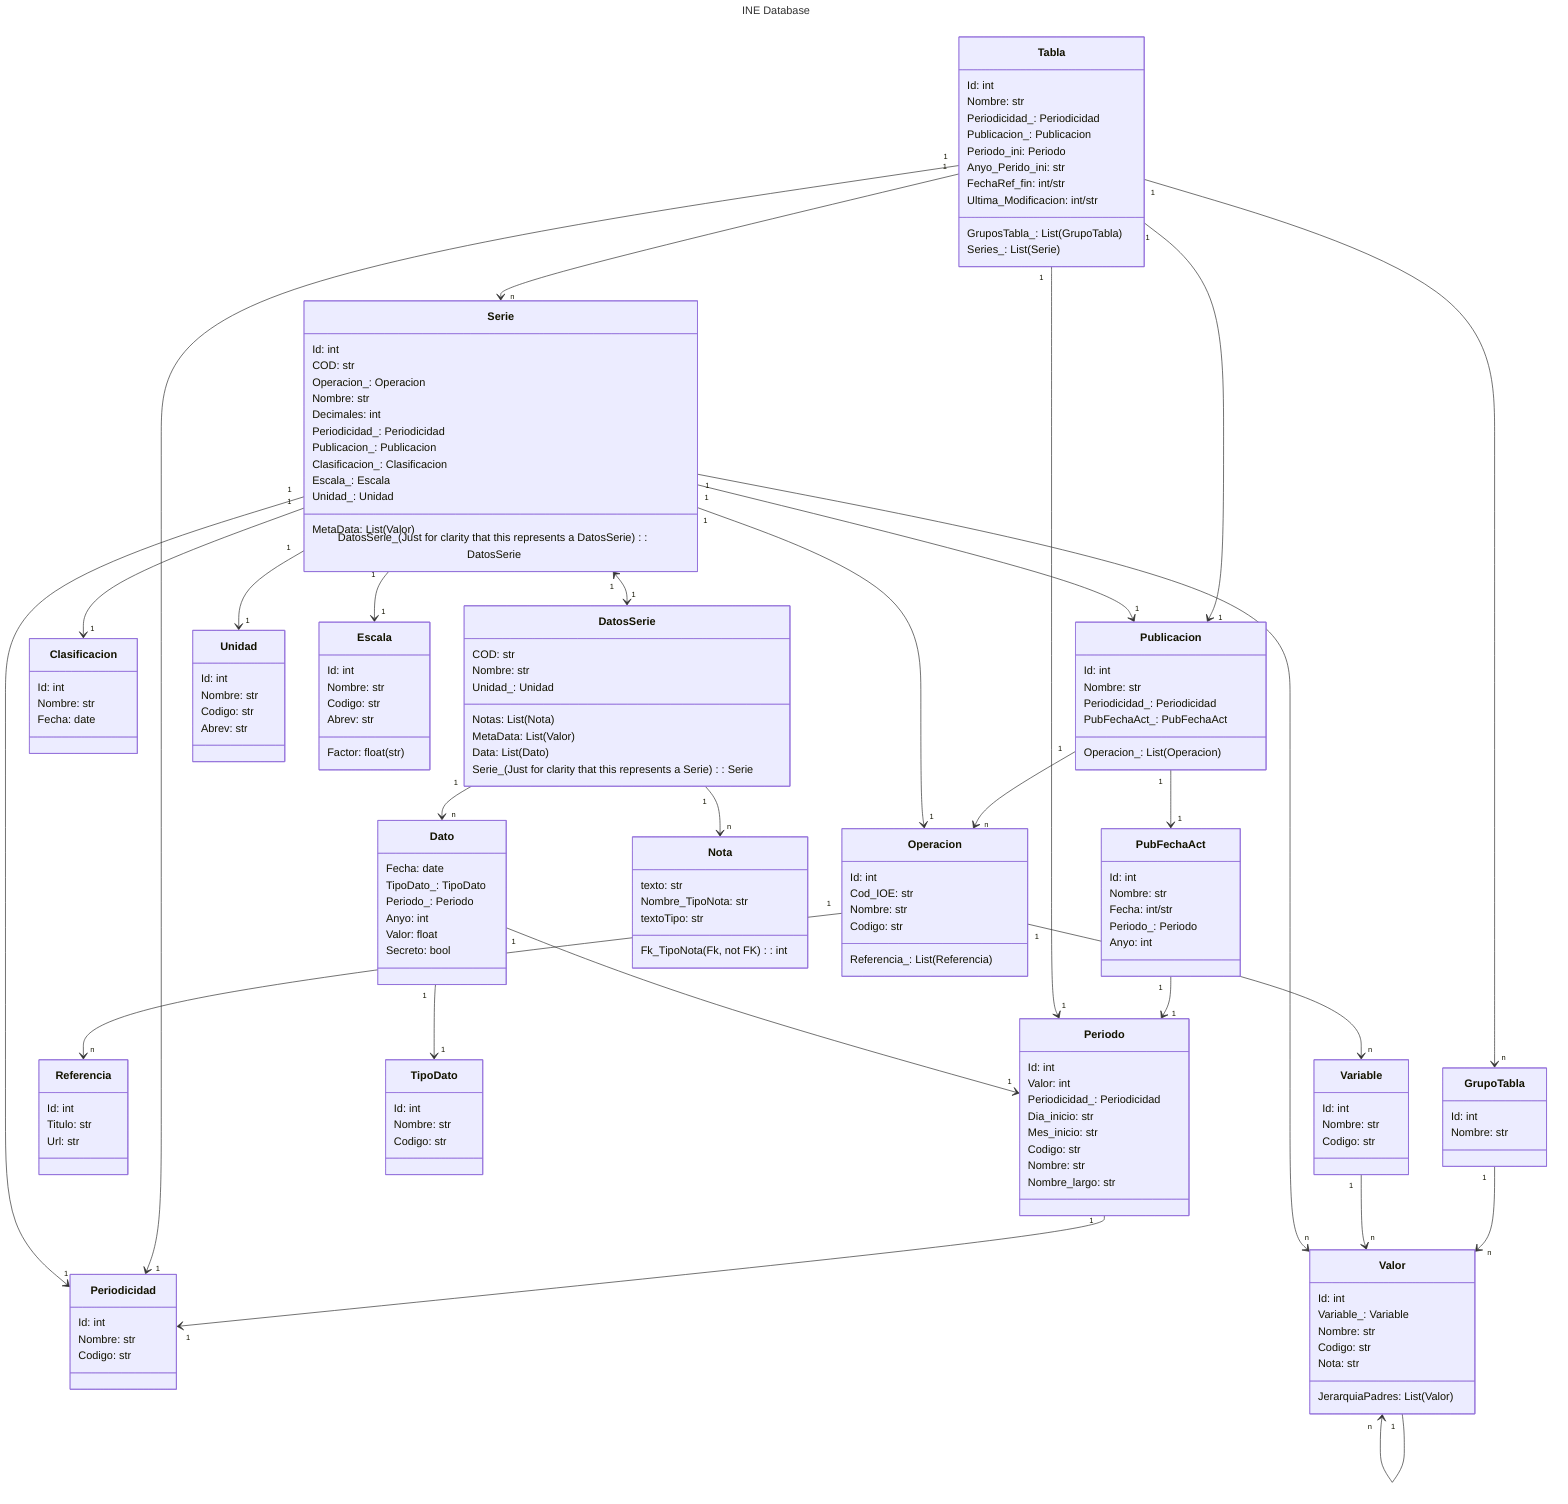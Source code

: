 ---
title: INE Database
---
classDiagram
    class Operacion{
        Id: int
        Cod_IOE: str
        Nombre: str
        Codigo: str
        Referencia_: List(Referencia)
    }
    class Periodicidad{
        Id: int
        Nombre: str
        Codigo: str
    }
    class Periodo{
        Id: int
        Valor: int
        Periodicidad_: Periodicidad
        Dia_inicio: str
        Mes_inicio: str
        Codigo: str
        Nombre: str
        Nombre_largo: str
    }
    class PubFechaAct{
        Id: int
        Nombre: str
        Fecha: int/str
        Periodo_: Periodo
        Anyo: int
    }
    class Publicacion{
        Id: int
        Nombre: str
        Periodicidad_: Periodicidad
        Operacion_: List(Operacion)
        PubFechaAct_: PubFechaAct
    }
    class Referencia{
        Id: int
        Titulo: str
        Url: str
    }
    class Tabla{
        Id: int
        Nombre: str
        Periodicidad_: Periodicidad
        Publicacion_: Publicacion
        Periodo_ini: Periodo
        Anyo_Perido_ini: str
        FechaRef_fin: int/str
        Ultima_Modificacion: int/str
        GruposTabla_: List(GrupoTabla)
        Series_: List(Serie)
    }
    class Valor{
        Id: int
        Variable_: Variable
        Nombre: str
        Codigo: str
        Nota: str
        JerarquiaPadres: List(Valor)
    }
    class Variable{
        Id: int
        Nombre: str
        Codigo: str
    }
    class Serie{
        Id: int
        COD: str
        Operacion_: Operacion
        Nombre: str
        Decimales: int
        Periodicidad_: Periodicidad
        Publicacion_: Publicacion
        Clasificacion_: Clasificacion
        Escala_: Escala
        Unidad_: Unidad
        MetaData: List(Valor)
        DatosSerie_(Just for clarity that this represents a DatosSerie): DatosSerie
    }
    class Clasificacion{
        Id: int
        Nombre: str
        Fecha: date
    }
    class Dato{
        Fecha: date
        TipoDato_: TipoDato
        Periodo_: Periodo
        Anyo: int
        Valor: float
        Secreto: bool
    }
    class TipoDato{
        Id: int
        Nombre: str
        Codigo: str
    }
    class Nota{
        texto: str
        Fk_TipoNota(Fk, not FK): int
        Nombre_TipoNota: str
        textoTipo: str
    }
    class DatosSerie{
        COD: str
        Nombre: str
        Unidad_: Unidad
        Notas: List(Nota)
        MetaData: List(Valor)
        Data: List(Dato)
        Serie_(Just for clarity that this represents a Serie): Serie
    }
    class Unidad{
        Id: int
        Nombre: str
        Codigo: str
        Abrev: str
    }
    class Escala{
        Id: int
        Nombre: str
        Factor: float(str)
        Codigo: str
        Abrev: str
    }
    class GrupoTabla{
        Id: int
        Nombre: str
    }
    %%Relations
    Operacion "1" --> "n" Referencia
    Operacion "1" --> "n" Variable
    Periodo "1" --> "1" Periodicidad
    PubFechaAct "1" --> "1" Periodo
    Publicacion "1" --> "n" Operacion
    Publicacion "1" --> "1" PubFechaAct
    Tabla "1" --> "1" Periodicidad
    Tabla "1" --> "1" Publicacion
    Tabla "1" --> "1" Periodo
    Tabla "1" --> "n" GrupoTabla
    GrupoTabla "1" --> "n" Valor
    Variable "1" --> "n" Valor
    Valor "1" --> "n" Valor
    Serie "1" --> "1" Operacion
    Serie "1" --> "1" Periodicidad
    Serie "1" --> "1" Publicacion
    Serie "1" --> "1" Clasificacion
    Serie "1" --> "1" Escala
    Serie "1" --> "1" Unidad
    Serie "1" <--> "1" DatosSerie
    Serie "1" --> "n" Valor
    %%DatosSerie "1" --> "1" Unidad %%Commented for better vis, since it is the same as serie
    DatosSerie "1" --> "n" Dato
    DatosSerie "1" --> "n" Nota
    %%DatosSerie "1" --> "n" Valor %%Commented for better vis, since it is the same as serie
    Dato "1" --> "1" TipoDato
    Dato "1" --> "1" Periodo
    Tabla "1" --> "n" Serie